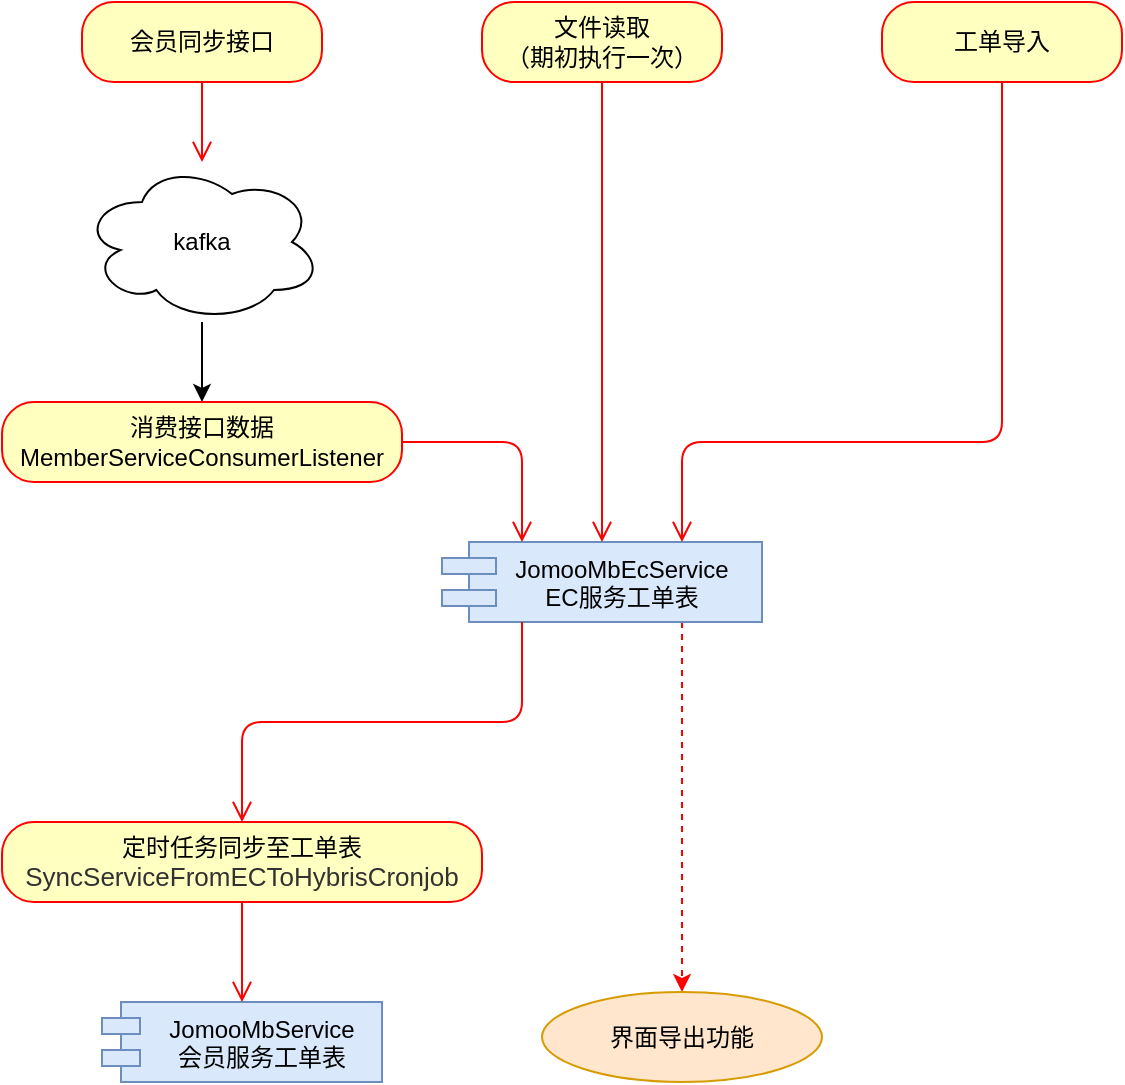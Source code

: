 <mxfile version="13.5.4" type="github">
  <diagram name="Page-1" id="9f46799a-70d6-7492-0946-bef42562c5a5">
    <mxGraphModel dx="1038" dy="548" grid="1" gridSize="10" guides="1" tooltips="1" connect="1" arrows="1" fold="1" page="1" pageScale="1" pageWidth="1100" pageHeight="850" background="#ffffff" math="0" shadow="0">
      <root>
        <mxCell id="0" />
        <mxCell id="1" parent="0" />
        <mxCell id="zGKTYWUoGFUMK8WJWvqi-28" style="edgeStyle=orthogonalEdgeStyle;rounded=1;orthogonalLoop=1;jettySize=auto;html=1;exitX=0.75;exitY=1;exitDx=0;exitDy=0;dashed=1;strokeColor=#FF0000;" edge="1" parent="1" source="zGKTYWUoGFUMK8WJWvqi-1" target="zGKTYWUoGFUMK8WJWvqi-27">
          <mxGeometry relative="1" as="geometry" />
        </mxCell>
        <mxCell id="zGKTYWUoGFUMK8WJWvqi-1" value="JomooMbEcService&#xa;EC服务工单表" style="shape=module;align=left;spacingLeft=20;align=center;verticalAlign=top;jettyWidth=27;jettyHeight=8;fillColor=#dae8fc;strokeColor=#6c8ebf;" vertex="1" parent="1">
          <mxGeometry x="310" y="380" width="160" height="40" as="geometry" />
        </mxCell>
        <mxCell id="zGKTYWUoGFUMK8WJWvqi-8" style="edgeStyle=orthogonalEdgeStyle;rounded=0;orthogonalLoop=1;jettySize=auto;html=1;entryX=0.5;entryY=0;entryDx=0;entryDy=0;" edge="1" parent="1" source="zGKTYWUoGFUMK8WJWvqi-2" target="zGKTYWUoGFUMK8WJWvqi-6">
          <mxGeometry relative="1" as="geometry" />
        </mxCell>
        <mxCell id="zGKTYWUoGFUMK8WJWvqi-2" value="kafka" style="ellipse;shape=cloud;whiteSpace=wrap;html=1;" vertex="1" parent="1">
          <mxGeometry x="130" y="190" width="120" height="80" as="geometry" />
        </mxCell>
        <mxCell id="zGKTYWUoGFUMK8WJWvqi-4" value="会员同步接口" style="rounded=1;whiteSpace=wrap;html=1;arcSize=40;fontColor=#000000;fillColor=#ffffc0;strokeColor=#ff0000;" vertex="1" parent="1">
          <mxGeometry x="130" y="110" width="120" height="40" as="geometry" />
        </mxCell>
        <mxCell id="zGKTYWUoGFUMK8WJWvqi-5" value="" style="edgeStyle=orthogonalEdgeStyle;html=1;verticalAlign=bottom;endArrow=open;endSize=8;strokeColor=#ff0000;" edge="1" source="zGKTYWUoGFUMK8WJWvqi-4" parent="1" target="zGKTYWUoGFUMK8WJWvqi-2">
          <mxGeometry relative="1" as="geometry">
            <mxPoint x="220" y="140" as="targetPoint" />
          </mxGeometry>
        </mxCell>
        <mxCell id="zGKTYWUoGFUMK8WJWvqi-6" value="消费接口数据&lt;br&gt;MemberServiceConsumerListener" style="rounded=1;whiteSpace=wrap;html=1;arcSize=40;fontColor=#000000;fillColor=#ffffc0;strokeColor=#ff0000;" vertex="1" parent="1">
          <mxGeometry x="90" y="310" width="200" height="40" as="geometry" />
        </mxCell>
        <mxCell id="zGKTYWUoGFUMK8WJWvqi-7" value="" style="edgeStyle=orthogonalEdgeStyle;html=1;verticalAlign=bottom;endArrow=open;endSize=8;strokeColor=#ff0000;entryX=0.25;entryY=0;entryDx=0;entryDy=0;" edge="1" source="zGKTYWUoGFUMK8WJWvqi-6" parent="1" target="zGKTYWUoGFUMK8WJWvqi-1">
          <mxGeometry relative="1" as="geometry">
            <mxPoint x="190" y="450" as="targetPoint" />
          </mxGeometry>
        </mxCell>
        <mxCell id="zGKTYWUoGFUMK8WJWvqi-9" value="文件读取&lt;br&gt;（期初执行一次）" style="rounded=1;whiteSpace=wrap;html=1;arcSize=40;fontColor=#000000;fillColor=#ffffc0;strokeColor=#ff0000;" vertex="1" parent="1">
          <mxGeometry x="330" y="110" width="120" height="40" as="geometry" />
        </mxCell>
        <mxCell id="zGKTYWUoGFUMK8WJWvqi-11" value="工单导入" style="rounded=1;whiteSpace=wrap;html=1;arcSize=40;fontColor=#000000;fillColor=#ffffc0;strokeColor=#ff0000;" vertex="1" parent="1">
          <mxGeometry x="530" y="110" width="120" height="40" as="geometry" />
        </mxCell>
        <mxCell id="zGKTYWUoGFUMK8WJWvqi-14" value="" style="edgeStyle=orthogonalEdgeStyle;html=1;verticalAlign=bottom;endArrow=open;endSize=8;strokeColor=#ff0000;entryX=0.75;entryY=0;entryDx=0;entryDy=0;exitX=0.5;exitY=1;exitDx=0;exitDy=0;" edge="1" parent="1" source="zGKTYWUoGFUMK8WJWvqi-11" target="zGKTYWUoGFUMK8WJWvqi-1">
          <mxGeometry relative="1" as="geometry">
            <mxPoint x="360" y="460" as="targetPoint" />
            <mxPoint x="300" y="380" as="sourcePoint" />
            <Array as="points">
              <mxPoint x="590" y="330" />
              <mxPoint x="430" y="330" />
            </Array>
          </mxGeometry>
        </mxCell>
        <mxCell id="zGKTYWUoGFUMK8WJWvqi-22" value="" style="edgeStyle=orthogonalEdgeStyle;html=1;verticalAlign=bottom;endArrow=open;endSize=8;strokeColor=#ff0000;entryX=0.5;entryY=0;entryDx=0;entryDy=0;exitX=0.5;exitY=1;exitDx=0;exitDy=0;" edge="1" parent="1" source="zGKTYWUoGFUMK8WJWvqi-9" target="zGKTYWUoGFUMK8WJWvqi-1">
          <mxGeometry relative="1" as="geometry">
            <mxPoint x="340" y="370" as="targetPoint" />
            <mxPoint x="500" y="140" as="sourcePoint" />
            <Array as="points">
              <mxPoint x="390" y="350" />
              <mxPoint x="390" y="350" />
            </Array>
          </mxGeometry>
        </mxCell>
        <mxCell id="zGKTYWUoGFUMK8WJWvqi-23" value="定时任务同步至工单表&lt;br&gt;&lt;span style=&quot;color: rgb(50 , 50 , 50) ; font-size: 13px ; background-color: rgba(255 , 255 , 255 , 0.01)&quot;&gt;SyncServiceFromECToHybrisCronjob&lt;/span&gt;" style="rounded=1;whiteSpace=wrap;html=1;arcSize=40;fontColor=#000000;fillColor=#ffffc0;strokeColor=#ff0000;" vertex="1" parent="1">
          <mxGeometry x="90" y="520" width="240" height="40" as="geometry" />
        </mxCell>
        <mxCell id="zGKTYWUoGFUMK8WJWvqi-24" value="JomooMbService&#xa;会员服务工单表" style="shape=module;align=left;spacingLeft=20;align=center;verticalAlign=top;jettyWidth=19;jettyHeight=8;fillColor=#dae8fc;strokeColor=#6c8ebf;" vertex="1" parent="1">
          <mxGeometry x="140" y="610" width="140" height="40" as="geometry" />
        </mxCell>
        <mxCell id="zGKTYWUoGFUMK8WJWvqi-25" value="" style="edgeStyle=orthogonalEdgeStyle;html=1;verticalAlign=bottom;endArrow=open;endSize=8;strokeColor=#ff0000;exitX=0.25;exitY=1;exitDx=0;exitDy=0;" edge="1" parent="1" source="zGKTYWUoGFUMK8WJWvqi-1" target="zGKTYWUoGFUMK8WJWvqi-23">
          <mxGeometry relative="1" as="geometry">
            <mxPoint x="360" y="390" as="targetPoint" />
            <mxPoint x="300" y="340" as="sourcePoint" />
          </mxGeometry>
        </mxCell>
        <mxCell id="zGKTYWUoGFUMK8WJWvqi-26" value="" style="edgeStyle=orthogonalEdgeStyle;html=1;verticalAlign=bottom;endArrow=open;endSize=8;strokeColor=#ff0000;exitX=0.5;exitY=1;exitDx=0;exitDy=0;entryX=0.5;entryY=0;entryDx=0;entryDy=0;" edge="1" parent="1" source="zGKTYWUoGFUMK8WJWvqi-23" target="zGKTYWUoGFUMK8WJWvqi-24">
          <mxGeometry relative="1" as="geometry">
            <mxPoint x="200" y="530" as="targetPoint" />
            <mxPoint x="360" y="430" as="sourcePoint" />
          </mxGeometry>
        </mxCell>
        <mxCell id="zGKTYWUoGFUMK8WJWvqi-27" value="界面导出功能" style="ellipse;whiteSpace=wrap;html=1;fillColor=#ffe6cc;strokeColor=#d79b00;" vertex="1" parent="1">
          <mxGeometry x="360" y="605" width="140" height="45" as="geometry" />
        </mxCell>
      </root>
    </mxGraphModel>
  </diagram>
</mxfile>
